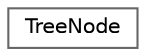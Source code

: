 digraph "Graphical Class Hierarchy"
{
 // LATEX_PDF_SIZE
  bgcolor="transparent";
  edge [fontname=Helvetica,fontsize=10,labelfontname=Helvetica,labelfontsize=10];
  node [fontname=Helvetica,fontsize=10,shape=box,height=0.2,width=0.4];
  rankdir="LR";
  Node0 [id="Node000000",label="TreeNode",height=0.2,width=0.4,color="grey40", fillcolor="white", style="filled",URL="$struct_tree_node.html",tooltip="Struct representing object in quadTree."];
}
